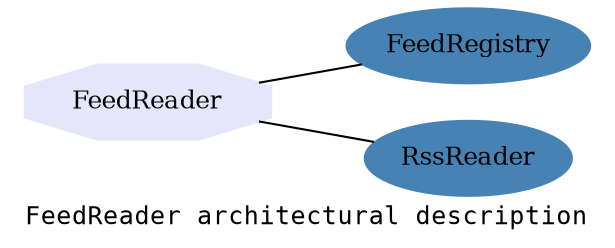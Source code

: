 digraph feed_reader_arch {

  label="FeedReader architectural description";
  fontname="Courier";
  node [fontsize=12, style=filled, shape="ellipse", color="#4682B4"];
  edge [arrowhead="none"];
  fontsize=12;
  rankdir=LR ;


  feed_registry [label="FeedRegistry", ];
  rss_reader [label="RssReader"];

  feed_reader [label="FeedReader", color="#E6E6FA", shape="octagon"];

  feed_reader -> feed_registry;
  feed_reader -> rss_reader ;


}